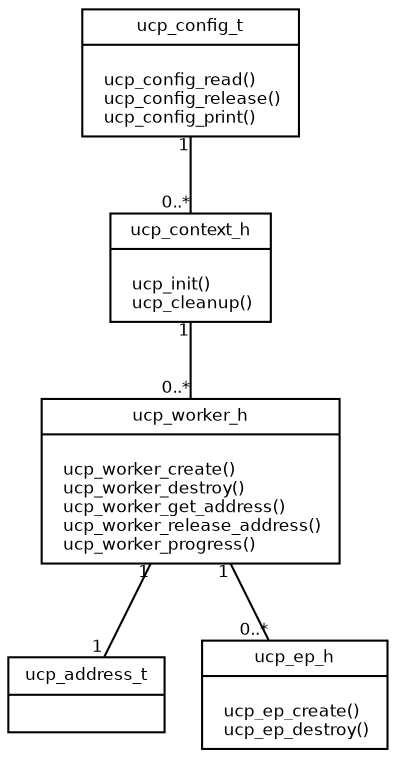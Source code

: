 digraph G {
    fontname = "Bitstream Vera Sans"
        fontsize = 8

        node [
        fontname = "Bitstream Vera Sans"
        fontsize = 8
        shape = "record"
        ]

        edge [
        fontname = "Bitstream Vera Sans"
        fontsize = 8
        ]

        ucp_config_t [
        label = "{ucp_config_t|\l ucp_config_read()\l ucp_config_release()\l ucp_config_print()\l}"
        ]

        ucp_context_h [
        label = "{ucp_context_h|\l ucp_init()\l ucp_cleanup()\l}"
        ]

        ucp_worker_h [
        label = "{ucp_worker_h|\l ucp_worker_create()\l ucp_worker_destroy()\l ucp_worker_get_address()\l ucp_worker_release_address()\l ucp_worker_progress()\l}"
        ]

        ucp_address_t [
        label = "{ucp_address_t|}"
        ]

        ucp_ep_h [
        label = "{ucp_ep_h|\l ucp_ep_create()\l ucp_ep_destroy()\l}"
        ]

        edge [
        arrowhead = "none"
        taillabel= "1"
        headlabel = "0..*"
        ]

        ucp_config_t  -> ucp_context_h
        ucp_context_h -> ucp_worker_h
        ucp_worker_h  -> ucp_ep_h

        edge [
        arrowhead = "none"
        taillabel= "1"
        headlabel = "1"
        ]
        ucp_worker_h  -> ucp_address_t
}
